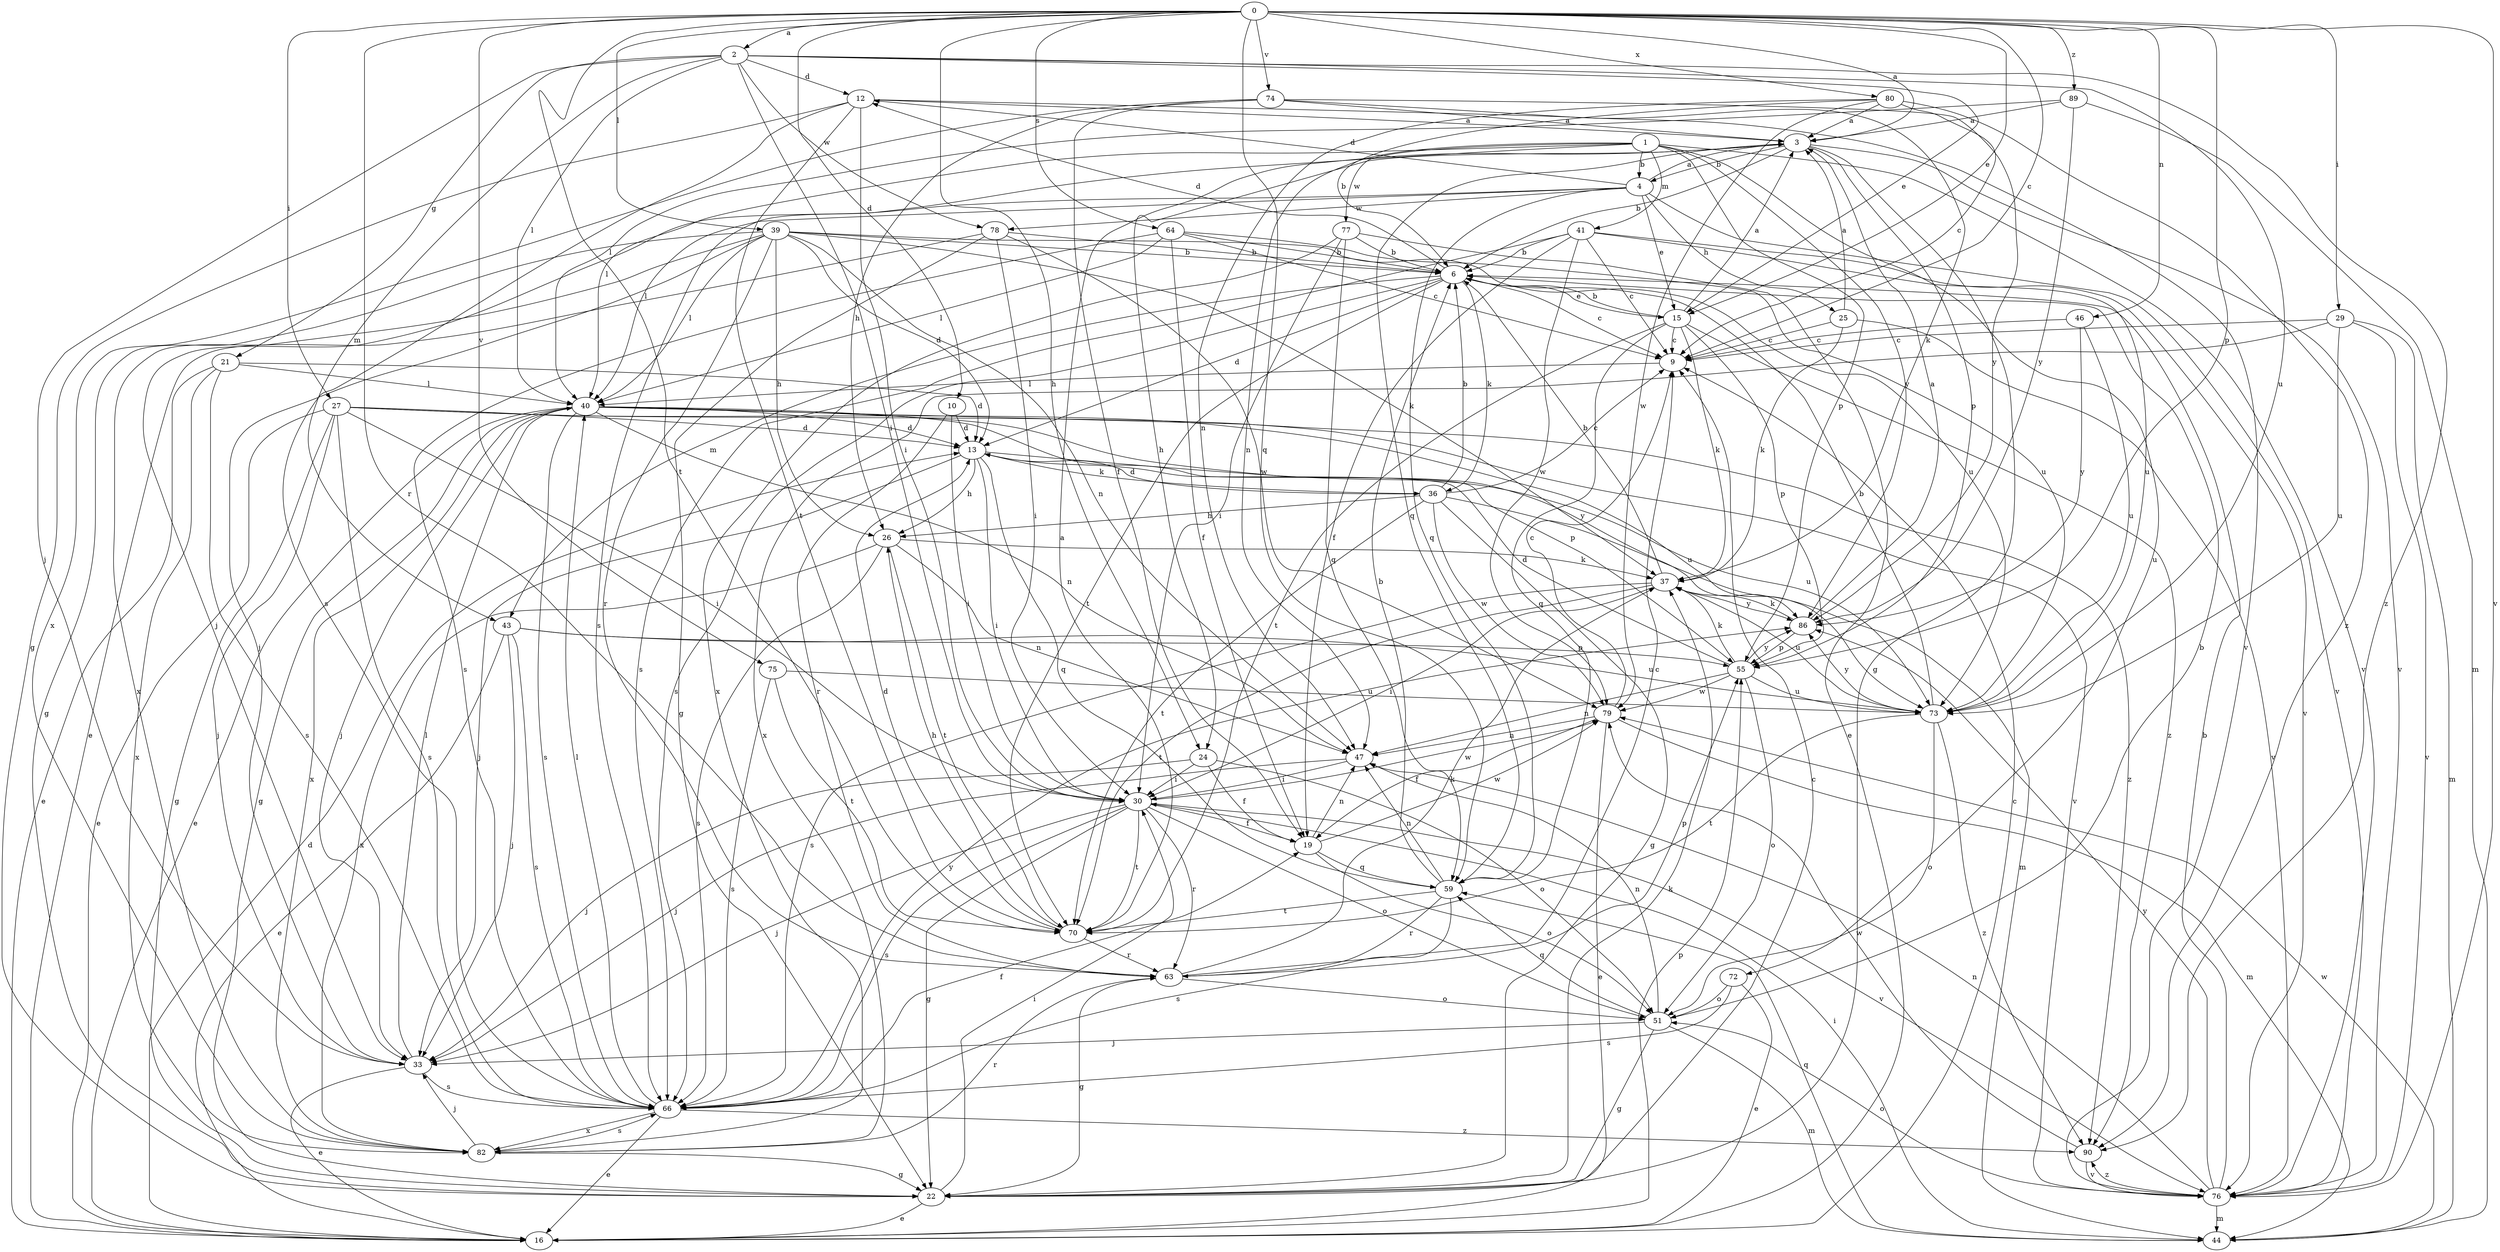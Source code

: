 strict digraph  {
0;
1;
2;
3;
4;
6;
9;
10;
12;
13;
15;
16;
19;
21;
22;
24;
25;
26;
27;
29;
30;
33;
36;
37;
39;
40;
41;
43;
44;
46;
47;
51;
55;
59;
63;
64;
66;
70;
72;
73;
74;
75;
76;
77;
78;
79;
80;
82;
86;
89;
90;
0 -> 2  [label=a];
0 -> 3  [label=a];
0 -> 9  [label=c];
0 -> 10  [label=d];
0 -> 15  [label=e];
0 -> 24  [label=h];
0 -> 27  [label=i];
0 -> 29  [label=i];
0 -> 39  [label=l];
0 -> 46  [label=n];
0 -> 55  [label=p];
0 -> 59  [label=q];
0 -> 63  [label=r];
0 -> 64  [label=s];
0 -> 70  [label=t];
0 -> 74  [label=v];
0 -> 75  [label=v];
0 -> 76  [label=v];
0 -> 80  [label=x];
0 -> 89  [label=z];
1 -> 4  [label=b];
1 -> 40  [label=l];
1 -> 41  [label=m];
1 -> 47  [label=n];
1 -> 55  [label=p];
1 -> 66  [label=s];
1 -> 72  [label=u];
1 -> 76  [label=v];
1 -> 77  [label=w];
1 -> 86  [label=y];
2 -> 12  [label=d];
2 -> 15  [label=e];
2 -> 21  [label=g];
2 -> 30  [label=i];
2 -> 33  [label=j];
2 -> 40  [label=l];
2 -> 43  [label=m];
2 -> 73  [label=u];
2 -> 78  [label=w];
2 -> 90  [label=z];
3 -> 4  [label=b];
3 -> 6  [label=b];
3 -> 22  [label=g];
3 -> 24  [label=h];
3 -> 55  [label=p];
3 -> 59  [label=q];
3 -> 76  [label=v];
4 -> 3  [label=a];
4 -> 12  [label=d];
4 -> 15  [label=e];
4 -> 25  [label=h];
4 -> 33  [label=j];
4 -> 40  [label=l];
4 -> 59  [label=q];
4 -> 76  [label=v];
4 -> 78  [label=w];
6 -> 9  [label=c];
6 -> 12  [label=d];
6 -> 13  [label=d];
6 -> 15  [label=e];
6 -> 36  [label=k];
6 -> 43  [label=m];
6 -> 66  [label=s];
6 -> 70  [label=t];
9 -> 40  [label=l];
10 -> 13  [label=d];
10 -> 30  [label=i];
10 -> 63  [label=r];
12 -> 3  [label=a];
12 -> 22  [label=g];
12 -> 30  [label=i];
12 -> 66  [label=s];
12 -> 70  [label=t];
12 -> 76  [label=v];
13 -> 26  [label=h];
13 -> 30  [label=i];
13 -> 33  [label=j];
13 -> 36  [label=k];
13 -> 59  [label=q];
13 -> 73  [label=u];
15 -> 3  [label=a];
15 -> 6  [label=b];
15 -> 9  [label=c];
15 -> 37  [label=k];
15 -> 55  [label=p];
15 -> 59  [label=q];
15 -> 70  [label=t];
15 -> 90  [label=z];
16 -> 9  [label=c];
16 -> 13  [label=d];
16 -> 55  [label=p];
19 -> 47  [label=n];
19 -> 51  [label=o];
19 -> 59  [label=q];
19 -> 79  [label=w];
21 -> 13  [label=d];
21 -> 16  [label=e];
21 -> 40  [label=l];
21 -> 66  [label=s];
21 -> 82  [label=x];
22 -> 9  [label=c];
22 -> 16  [label=e];
22 -> 30  [label=i];
22 -> 37  [label=k];
24 -> 19  [label=f];
24 -> 30  [label=i];
24 -> 33  [label=j];
24 -> 51  [label=o];
25 -> 3  [label=a];
25 -> 9  [label=c];
25 -> 37  [label=k];
25 -> 76  [label=v];
26 -> 37  [label=k];
26 -> 47  [label=n];
26 -> 66  [label=s];
26 -> 70  [label=t];
26 -> 82  [label=x];
27 -> 13  [label=d];
27 -> 16  [label=e];
27 -> 22  [label=g];
27 -> 30  [label=i];
27 -> 33  [label=j];
27 -> 66  [label=s];
27 -> 73  [label=u];
27 -> 90  [label=z];
29 -> 9  [label=c];
29 -> 44  [label=m];
29 -> 73  [label=u];
29 -> 76  [label=v];
29 -> 82  [label=x];
30 -> 19  [label=f];
30 -> 22  [label=g];
30 -> 33  [label=j];
30 -> 51  [label=o];
30 -> 63  [label=r];
30 -> 66  [label=s];
30 -> 70  [label=t];
30 -> 76  [label=v];
30 -> 79  [label=w];
33 -> 16  [label=e];
33 -> 40  [label=l];
33 -> 66  [label=s];
36 -> 6  [label=b];
36 -> 9  [label=c];
36 -> 13  [label=d];
36 -> 22  [label=g];
36 -> 26  [label=h];
36 -> 44  [label=m];
36 -> 70  [label=t];
36 -> 79  [label=w];
37 -> 6  [label=b];
37 -> 30  [label=i];
37 -> 66  [label=s];
37 -> 70  [label=t];
37 -> 73  [label=u];
37 -> 86  [label=y];
39 -> 6  [label=b];
39 -> 13  [label=d];
39 -> 22  [label=g];
39 -> 26  [label=h];
39 -> 33  [label=j];
39 -> 37  [label=k];
39 -> 40  [label=l];
39 -> 47  [label=n];
39 -> 63  [label=r];
39 -> 73  [label=u];
39 -> 82  [label=x];
40 -> 13  [label=d];
40 -> 16  [label=e];
40 -> 22  [label=g];
40 -> 33  [label=j];
40 -> 47  [label=n];
40 -> 55  [label=p];
40 -> 66  [label=s];
40 -> 76  [label=v];
40 -> 82  [label=x];
40 -> 86  [label=y];
41 -> 6  [label=b];
41 -> 9  [label=c];
41 -> 19  [label=f];
41 -> 66  [label=s];
41 -> 73  [label=u];
41 -> 76  [label=v];
41 -> 79  [label=w];
43 -> 16  [label=e];
43 -> 33  [label=j];
43 -> 55  [label=p];
43 -> 66  [label=s];
43 -> 73  [label=u];
44 -> 30  [label=i];
44 -> 59  [label=q];
44 -> 79  [label=w];
46 -> 9  [label=c];
46 -> 73  [label=u];
46 -> 86  [label=y];
47 -> 30  [label=i];
47 -> 33  [label=j];
51 -> 6  [label=b];
51 -> 22  [label=g];
51 -> 33  [label=j];
51 -> 44  [label=m];
51 -> 47  [label=n];
51 -> 59  [label=q];
55 -> 13  [label=d];
55 -> 37  [label=k];
55 -> 47  [label=n];
55 -> 51  [label=o];
55 -> 73  [label=u];
55 -> 79  [label=w];
55 -> 86  [label=y];
59 -> 6  [label=b];
59 -> 47  [label=n];
59 -> 63  [label=r];
59 -> 66  [label=s];
59 -> 70  [label=t];
63 -> 9  [label=c];
63 -> 22  [label=g];
63 -> 37  [label=k];
63 -> 51  [label=o];
63 -> 55  [label=p];
64 -> 6  [label=b];
64 -> 9  [label=c];
64 -> 19  [label=f];
64 -> 40  [label=l];
64 -> 66  [label=s];
64 -> 73  [label=u];
66 -> 16  [label=e];
66 -> 19  [label=f];
66 -> 40  [label=l];
66 -> 82  [label=x];
66 -> 86  [label=y];
66 -> 90  [label=z];
70 -> 3  [label=a];
70 -> 13  [label=d];
70 -> 26  [label=h];
70 -> 63  [label=r];
72 -> 16  [label=e];
72 -> 51  [label=o];
72 -> 66  [label=s];
73 -> 6  [label=b];
73 -> 51  [label=o];
73 -> 70  [label=t];
73 -> 86  [label=y];
73 -> 90  [label=z];
74 -> 3  [label=a];
74 -> 19  [label=f];
74 -> 26  [label=h];
74 -> 37  [label=k];
74 -> 82  [label=x];
74 -> 86  [label=y];
75 -> 66  [label=s];
75 -> 70  [label=t];
75 -> 73  [label=u];
76 -> 6  [label=b];
76 -> 44  [label=m];
76 -> 47  [label=n];
76 -> 51  [label=o];
76 -> 86  [label=y];
76 -> 90  [label=z];
77 -> 6  [label=b];
77 -> 16  [label=e];
77 -> 30  [label=i];
77 -> 59  [label=q];
77 -> 82  [label=x];
78 -> 6  [label=b];
78 -> 16  [label=e];
78 -> 22  [label=g];
78 -> 30  [label=i];
78 -> 79  [label=w];
79 -> 9  [label=c];
79 -> 16  [label=e];
79 -> 19  [label=f];
79 -> 44  [label=m];
79 -> 47  [label=n];
80 -> 3  [label=a];
80 -> 6  [label=b];
80 -> 9  [label=c];
80 -> 47  [label=n];
80 -> 79  [label=w];
80 -> 90  [label=z];
82 -> 22  [label=g];
82 -> 33  [label=j];
82 -> 63  [label=r];
82 -> 66  [label=s];
86 -> 3  [label=a];
86 -> 37  [label=k];
86 -> 55  [label=p];
89 -> 3  [label=a];
89 -> 40  [label=l];
89 -> 44  [label=m];
89 -> 86  [label=y];
90 -> 76  [label=v];
90 -> 79  [label=w];
}
